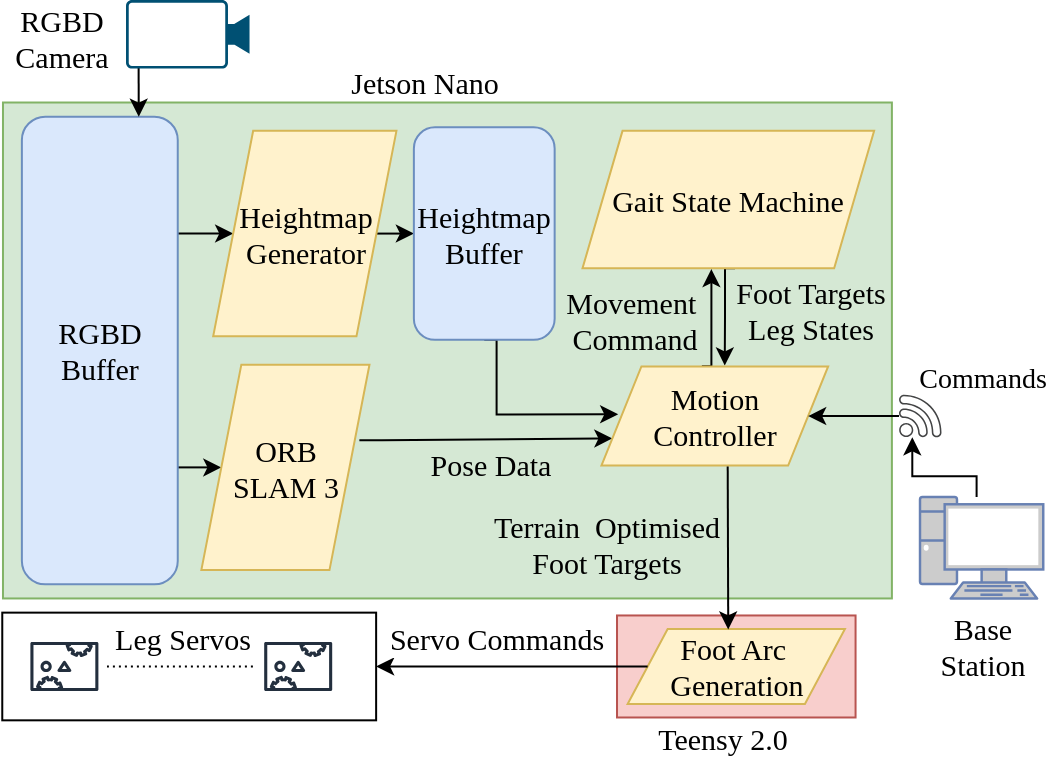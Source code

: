 <mxfile version="24.6.4" type="device">
  <diagram name="Page-1" id="lG8De2kVz9xpSGzBGEht">
    <mxGraphModel dx="971" dy="413" grid="1" gridSize="10" guides="1" tooltips="1" connect="1" arrows="1" fold="1" page="1" pageScale="1" pageWidth="850" pageHeight="1100" math="0" shadow="0">
      <root>
        <mxCell id="0" />
        <mxCell id="1" parent="0" />
        <mxCell id="ZItNkTqEjzm96P1Mz5gD-7" value="RGBD Camera" style="text;html=1;align=center;verticalAlign=middle;whiteSpace=wrap;rounded=0;fontFamily=Times New Roman;fontSize=15;fontColor=default;" vertex="1" parent="1">
          <mxGeometry x="301.13" y="54.31" width="60" height="30" as="geometry" />
        </mxCell>
        <mxCell id="ZItNkTqEjzm96P1Mz5gD-9" value="" style="group" vertex="1" connectable="0" parent="1">
          <mxGeometry x="301.135" y="70" width="510" height="360.0" as="geometry" />
        </mxCell>
        <mxCell id="e1xdWEfrCJZq1pd0oHmg-14" value="" style="rounded=0;whiteSpace=wrap;html=1;fillColor=#d5e8d4;strokeColor=#82b366;" parent="ZItNkTqEjzm96P1Mz5gD-9" vertex="1">
          <mxGeometry x="0.355" y="31.255" width="444.459" height="247.976" as="geometry" />
        </mxCell>
        <mxCell id="e1xdWEfrCJZq1pd0oHmg-40" style="edgeStyle=orthogonalEdgeStyle;rounded=0;orthogonalLoop=1;jettySize=auto;html=1;exitX=1;exitY=0.25;exitDx=0;exitDy=0;entryX=0;entryY=0.5;entryDx=0;entryDy=0;" parent="ZItNkTqEjzm96P1Mz5gD-9" source="e1xdWEfrCJZq1pd0oHmg-15" target="e1xdWEfrCJZq1pd0oHmg-23" edge="1">
          <mxGeometry relative="1" as="geometry" />
        </mxCell>
        <mxCell id="e1xdWEfrCJZq1pd0oHmg-42" style="edgeStyle=orthogonalEdgeStyle;rounded=0;orthogonalLoop=1;jettySize=auto;html=1;exitX=1;exitY=0.75;exitDx=0;exitDy=0;entryX=0;entryY=0.5;entryDx=0;entryDy=0;" parent="ZItNkTqEjzm96P1Mz5gD-9" source="e1xdWEfrCJZq1pd0oHmg-15" target="e1xdWEfrCJZq1pd0oHmg-41" edge="1">
          <mxGeometry relative="1" as="geometry" />
        </mxCell>
        <mxCell id="e1xdWEfrCJZq1pd0oHmg-15" value="&lt;font style=&quot;font-size: 15px;&quot;&gt;RGBD Buffer&lt;/font&gt;" style="rounded=1;whiteSpace=wrap;html=1;fillColor=#dae8fc;strokeColor=#6c8ebf;fontFamily=Times New Roman;fontSize=15;" parent="ZItNkTqEjzm96P1Mz5gD-9" vertex="1">
          <mxGeometry x="9.803" y="38.34" width="77.934" height="233.806" as="geometry" />
        </mxCell>
        <mxCell id="e1xdWEfrCJZq1pd0oHmg-21" value="&lt;font style=&quot;font-size: 15px;&quot;&gt;Jetson Nano&lt;/font&gt;" style="text;html=1;align=center;verticalAlign=middle;whiteSpace=wrap;rounded=0;fontFamily=Times New Roman;fontSize=15;" parent="ZItNkTqEjzm96P1Mz5gD-9" vertex="1">
          <mxGeometry x="161.421" y="10" width="99.189" height="21.255" as="geometry" />
        </mxCell>
        <mxCell id="e1xdWEfrCJZq1pd0oHmg-27" style="edgeStyle=orthogonalEdgeStyle;rounded=0;orthogonalLoop=1;jettySize=auto;html=1;" parent="ZItNkTqEjzm96P1Mz5gD-9" source="e1xdWEfrCJZq1pd0oHmg-23" target="e1xdWEfrCJZq1pd0oHmg-26" edge="1">
          <mxGeometry relative="1" as="geometry">
            <Array as="points">
              <mxPoint x="192.972" y="95.135" />
              <mxPoint x="192.972" y="95.135" />
            </Array>
          </mxGeometry>
        </mxCell>
        <mxCell id="e1xdWEfrCJZq1pd0oHmg-23" value="&lt;font style=&quot;font-size: 15px;&quot;&gt;Heightmap&lt;/font&gt;&lt;div&gt;&lt;span style=&quot;background-color: initial;&quot;&gt;Generator&lt;/span&gt;&lt;/div&gt;" style="shape=parallelogram;perimeter=parallelogramPerimeter;whiteSpace=wrap;html=1;fixedSize=1;fillColor=#fff2cc;strokeColor=#d6b656;fontFamily=Times New Roman;fontSize=15;" parent="ZItNkTqEjzm96P1Mz5gD-9" vertex="1">
          <mxGeometry x="105.45" y="45.425" width="91.641" height="102.733" as="geometry" />
        </mxCell>
        <mxCell id="e1xdWEfrCJZq1pd0oHmg-66" style="edgeStyle=orthogonalEdgeStyle;rounded=0;orthogonalLoop=1;jettySize=auto;html=1;exitX=0.5;exitY=1;exitDx=0;exitDy=0;entryX=0.074;entryY=0.483;entryDx=0;entryDy=0;entryPerimeter=0;" parent="ZItNkTqEjzm96P1Mz5gD-9" source="e1xdWEfrCJZq1pd0oHmg-26" target="e1xdWEfrCJZq1pd0oHmg-65" edge="1">
          <mxGeometry relative="1" as="geometry">
            <Array as="points">
              <mxPoint x="247.149" y="187.126" />
            </Array>
          </mxGeometry>
        </mxCell>
        <mxCell id="e1xdWEfrCJZq1pd0oHmg-26" value="&lt;font style=&quot;font-size: 15px;&quot;&gt;Heightmap&lt;/font&gt;&lt;div style=&quot;font-size: 15px;&quot;&gt;&lt;font style=&quot;font-size: 15px;&quot;&gt;Buffer&lt;/font&gt;&lt;/div&gt;" style="rounded=1;whiteSpace=wrap;html=1;fillColor=#dae8fc;strokeColor=#6c8ebf;fontFamily=Times New Roman;fontSize=15;" parent="ZItNkTqEjzm96P1Mz5gD-9" vertex="1">
          <mxGeometry x="205.807" y="43.654" width="70.386" height="106.275" as="geometry" />
        </mxCell>
        <mxCell id="rOt2xWO_gpcYSJmfYHu1-3" style="edgeStyle=orthogonalEdgeStyle;rounded=0;orthogonalLoop=1;jettySize=auto;html=1;exitX=0.523;exitY=1;exitDx=0;exitDy=0;entryX=0.544;entryY=-0.01;entryDx=0;entryDy=0;entryPerimeter=0;exitPerimeter=0;" parent="ZItNkTqEjzm96P1Mz5gD-9" source="e1xdWEfrCJZq1pd0oHmg-35" target="e1xdWEfrCJZq1pd0oHmg-65" edge="1">
          <mxGeometry relative="1" as="geometry">
            <mxPoint x="392.213" y="113.264" as="sourcePoint" />
            <mxPoint x="391.682" y="162.328" as="targetPoint" />
            <Array as="points">
              <mxPoint x="361.35" y="138.649" />
              <mxPoint x="361.35" y="138.649" />
            </Array>
          </mxGeometry>
        </mxCell>
        <mxCell id="rOt2xWO_gpcYSJmfYHu1-9" value="Foot Targets&lt;div style=&quot;font-size: 15px;&quot;&gt;Leg States&lt;/div&gt;" style="edgeLabel;html=1;align=center;verticalAlign=middle;resizable=0;points=[];strokeColor=#d6b656;fontFamily=Times New Roman;fontSize=15;fontColor=default;fillColor=#fff2cc;labelBackgroundColor=none;" parent="rOt2xWO_gpcYSJmfYHu1-3" vertex="1" connectable="0">
          <mxGeometry x="0.011" relative="1" as="geometry">
            <mxPoint x="42" y="-1" as="offset" />
          </mxGeometry>
        </mxCell>
        <mxCell id="e1xdWEfrCJZq1pd0oHmg-35" value="&lt;font style=&quot;font-size: 15px;&quot;&gt;Gait State Machine&lt;/font&gt;" style="shape=parallelogram;perimeter=parallelogramPerimeter;whiteSpace=wrap;html=1;fixedSize=1;fillColor=#fff2cc;strokeColor=#d6b656;fontFamily=Times New Roman;fontSize=15;" parent="ZItNkTqEjzm96P1Mz5gD-9" vertex="1">
          <mxGeometry x="290.118" y="45.425" width="145.824" height="68.725" as="geometry" />
        </mxCell>
        <mxCell id="rOt2xWO_gpcYSJmfYHu1-12" style="edgeStyle=orthogonalEdgeStyle;rounded=0;orthogonalLoop=1;jettySize=auto;html=1;exitX=0.94;exitY=0.368;exitDx=0;exitDy=0;entryX=0;entryY=0.75;entryDx=0;entryDy=0;fontFamily=Times New Roman;fontSize=17;fontColor=default;exitPerimeter=0;" parent="ZItNkTqEjzm96P1Mz5gD-9" source="e1xdWEfrCJZq1pd0oHmg-41" target="e1xdWEfrCJZq1pd0oHmg-65" edge="1">
          <mxGeometry relative="1" as="geometry">
            <Array as="points">
              <mxPoint x="189.761" y="199.879" />
            </Array>
          </mxGeometry>
        </mxCell>
        <mxCell id="rOt2xWO_gpcYSJmfYHu1-13" value="Pose Data" style="edgeLabel;html=1;align=center;verticalAlign=middle;resizable=0;points=[];strokeColor=#d6b656;fontFamily=Times New Roman;fontSize=15;fontColor=default;fillColor=#fff2cc;labelBackgroundColor=none;" parent="rOt2xWO_gpcYSJmfYHu1-12" vertex="1" connectable="0">
          <mxGeometry x="-0.007" y="1" relative="1" as="geometry">
            <mxPoint x="2" y="13" as="offset" />
          </mxGeometry>
        </mxCell>
        <mxCell id="e1xdWEfrCJZq1pd0oHmg-41" value="&lt;span style=&quot;font-size: 15px;&quot;&gt;ORB&lt;/span&gt;&lt;div&gt;&lt;span style=&quot;font-size: 15px;&quot;&gt;SLAM 3&lt;/span&gt;&lt;/div&gt;" style="shape=parallelogram;perimeter=parallelogramPerimeter;whiteSpace=wrap;html=1;fixedSize=1;fillColor=#fff2cc;strokeColor=#d6b656;fontFamily=Times New Roman;fontSize=15;" parent="ZItNkTqEjzm96P1Mz5gD-9" vertex="1">
          <mxGeometry x="99.533" y="162.328" width="84.073" height="102.733" as="geometry" />
        </mxCell>
        <mxCell id="e1xdWEfrCJZq1pd0oHmg-52" value="" style="rounded=0;whiteSpace=wrap;html=1;" parent="ZItNkTqEjzm96P1Mz5gD-9" vertex="1">
          <mxGeometry y="286.32" width="186.928" height="53.843" as="geometry" />
        </mxCell>
        <mxCell id="e1xdWEfrCJZq1pd0oHmg-57" style="edgeStyle=orthogonalEdgeStyle;rounded=0;orthogonalLoop=1;jettySize=auto;html=1;endArrow=none;endFill=0;dashed=1;dashPattern=1 2;" parent="ZItNkTqEjzm96P1Mz5gD-9" source="e1xdWEfrCJZq1pd0oHmg-55" target="e1xdWEfrCJZq1pd0oHmg-56" edge="1">
          <mxGeometry relative="1" as="geometry" />
        </mxCell>
        <mxCell id="e1xdWEfrCJZq1pd0oHmg-58" value="&lt;font style=&quot;font-size: 15px;&quot;&gt;Leg Servos&lt;/font&gt;" style="edgeLabel;html=1;align=center;verticalAlign=middle;resizable=0;points=[];fontFamily=Times New Roman;fontSize=15;" parent="e1xdWEfrCJZq1pd0oHmg-57" vertex="1" connectable="0">
          <mxGeometry x="0.075" y="1" relative="1" as="geometry">
            <mxPoint x="-3" y="-13" as="offset" />
          </mxGeometry>
        </mxCell>
        <mxCell id="e1xdWEfrCJZq1pd0oHmg-55" value="" style="sketch=0;outlineConnect=0;fontColor=#232F3E;gradientColor=none;strokeColor=#232F3E;fillColor=#ffffff;dashed=0;verticalLabelPosition=bottom;verticalAlign=top;align=center;html=1;fontSize=12;fontStyle=0;aspect=fixed;shape=mxgraph.aws4.resourceIcon;resIcon=mxgraph.aws4.servo;" parent="ZItNkTqEjzm96P1Mz5gD-9" vertex="1">
          <mxGeometry x="9.808" y="291.984" width="42.509" height="42.509" as="geometry" />
        </mxCell>
        <mxCell id="e1xdWEfrCJZq1pd0oHmg-56" value="" style="sketch=0;outlineConnect=0;fontColor=#232F3E;gradientColor=none;strokeColor=#232F3E;fillColor=#ffffff;dashed=0;verticalLabelPosition=bottom;verticalAlign=top;align=center;html=1;fontSize=12;fontStyle=0;aspect=fixed;shape=mxgraph.aws4.resourceIcon;resIcon=mxgraph.aws4.servo;" parent="ZItNkTqEjzm96P1Mz5gD-9" vertex="1">
          <mxGeometry x="126.705" y="291.984" width="42.509" height="42.509" as="geometry" />
        </mxCell>
        <mxCell id="rOt2xWO_gpcYSJmfYHu1-2" style="edgeStyle=orthogonalEdgeStyle;rounded=0;orthogonalLoop=1;jettySize=auto;html=1;exitX=0.443;exitY=-0.003;exitDx=0;exitDy=0;exitPerimeter=0;entryX=0.442;entryY=1.006;entryDx=0;entryDy=0;entryPerimeter=0;" parent="ZItNkTqEjzm96P1Mz5gD-9" source="e1xdWEfrCJZq1pd0oHmg-65" target="e1xdWEfrCJZq1pd0oHmg-35" edge="1">
          <mxGeometry relative="1" as="geometry">
            <mxPoint x="356.965" y="116.275" as="targetPoint" />
            <Array as="points">
              <mxPoint x="349.88" y="163.036" />
            </Array>
          </mxGeometry>
        </mxCell>
        <mxCell id="rOt2xWO_gpcYSJmfYHu1-8" value="&lt;span style=&quot;font-size: 15px;&quot;&gt;Movement&amp;nbsp;&lt;/span&gt;&lt;div style=&quot;font-size: 15px;&quot;&gt;Command&lt;/div&gt;" style="edgeLabel;html=1;align=center;verticalAlign=middle;resizable=0;points=[];strokeColor=#d6b656;fontFamily=Times New Roman;fontSize=15;fontColor=default;fillColor=#fff2cc;labelBackgroundColor=none;" parent="rOt2xWO_gpcYSJmfYHu1-2" vertex="1" connectable="0">
          <mxGeometry x="-0.368" relative="1" as="geometry">
            <mxPoint x="-39" y="-11" as="offset" />
          </mxGeometry>
        </mxCell>
        <mxCell id="e1xdWEfrCJZq1pd0oHmg-65" value="&lt;font style=&quot;font-size: 15px;&quot;&gt;Motion&lt;/font&gt;&lt;div&gt;&lt;font style=&quot;font-size: 15px;&quot;&gt;Controller&lt;/font&gt;&lt;/div&gt;" style="shape=parallelogram;perimeter=parallelogramPerimeter;whiteSpace=wrap;html=1;fixedSize=1;fillColor=#fff2cc;strokeColor=#d6b656;fontFamily=Times New Roman;fontSize=15;" parent="ZItNkTqEjzm96P1Mz5gD-9" vertex="1">
          <mxGeometry x="299.577" y="163.214" width="113.359" height="49.595" as="geometry" />
        </mxCell>
        <mxCell id="e1xdWEfrCJZq1pd0oHmg-76" style="edgeStyle=orthogonalEdgeStyle;rounded=0;orthogonalLoop=1;jettySize=auto;html=1;entryX=1;entryY=0.5;entryDx=0;entryDy=0;" parent="ZItNkTqEjzm96P1Mz5gD-9" source="e1xdWEfrCJZq1pd0oHmg-75" target="e1xdWEfrCJZq1pd0oHmg-65" edge="1">
          <mxGeometry relative="1" as="geometry" />
        </mxCell>
        <mxCell id="e1xdWEfrCJZq1pd0oHmg-87" value="&lt;font style=&quot;font-size: 14px;&quot;&gt;Commands&lt;/font&gt;" style="edgeLabel;html=1;align=center;verticalAlign=middle;resizable=0;points=[];fontFamily=Times New Roman;fontSize=14;" parent="e1xdWEfrCJZq1pd0oHmg-76" vertex="1" connectable="0">
          <mxGeometry x="-0.432" y="1" relative="1" as="geometry">
            <mxPoint x="54" y="-19" as="offset" />
          </mxGeometry>
        </mxCell>
        <mxCell id="e1xdWEfrCJZq1pd0oHmg-75" value="" style="sketch=0;pointerEvents=1;shadow=0;dashed=0;html=1;strokeColor=none;fillColor=#434445;aspect=fixed;labelPosition=center;verticalLabelPosition=bottom;verticalAlign=top;align=center;outlineConnect=0;shape=mxgraph.vvd.wi_fi;" parent="ZItNkTqEjzm96P1Mz5gD-9" vertex="1">
          <mxGeometry x="448.375" y="177.384" width="21.255" height="21.255" as="geometry" />
        </mxCell>
        <mxCell id="e1xdWEfrCJZq1pd0oHmg-86" style="edgeStyle=orthogonalEdgeStyle;rounded=0;orthogonalLoop=1;jettySize=auto;html=1;" parent="ZItNkTqEjzm96P1Mz5gD-9" source="e1xdWEfrCJZq1pd0oHmg-80" target="e1xdWEfrCJZq1pd0oHmg-75" edge="1">
          <mxGeometry relative="1" as="geometry">
            <Array as="points">
              <mxPoint x="487.161" y="218.108" />
              <mxPoint x="454.999" y="218.108" />
            </Array>
          </mxGeometry>
        </mxCell>
        <mxCell id="e1xdWEfrCJZq1pd0oHmg-80" value="&lt;span style=&quot;color: rgb(0, 0, 0); text-wrap: wrap;&quot;&gt;Base Station&lt;/span&gt;" style="fontColor=#0066CC;verticalAlign=top;verticalLabelPosition=bottom;labelPosition=center;align=center;html=1;outlineConnect=0;fillColor=#CCCCCC;strokeColor=#6881B3;gradientColor=none;gradientDirection=north;strokeWidth=2;shape=mxgraph.networks.pc;fontFamily=Times New Roman;fontSize=15;" parent="ZItNkTqEjzm96P1Mz5gD-9" vertex="1">
          <mxGeometry x="458.87" y="228.51" width="61.62" height="50.72" as="geometry" />
        </mxCell>
        <mxCell id="rOt2xWO_gpcYSJmfYHu1-16" value="" style="rounded=0;whiteSpace=wrap;html=1;strokeColor=#b85450;align=center;verticalAlign=middle;fontFamily=Times New Roman;fontSize=17;fillColor=#f8cecc;" parent="ZItNkTqEjzm96P1Mz5gD-9" vertex="1">
          <mxGeometry x="307.371" y="287.733" width="119.274" height="51.012" as="geometry" />
        </mxCell>
        <mxCell id="rOt2xWO_gpcYSJmfYHu1-18" value="&lt;font style=&quot;font-size: 15px;&quot;&gt;Foot Arc&amp;nbsp;&lt;/font&gt;&lt;div style=&quot;font-size: 15px;&quot;&gt;&lt;font style=&quot;font-size: 15px;&quot;&gt;Generation&lt;/font&gt;&lt;/div&gt;" style="shape=parallelogram;perimeter=parallelogramPerimeter;whiteSpace=wrap;html=1;fixedSize=1;fillColor=#fff2cc;strokeColor=#d6b656;fontFamily=Times New Roman;fontSize=15;" parent="ZItNkTqEjzm96P1Mz5gD-9" vertex="1">
          <mxGeometry x="312.685" y="294.464" width="108.647" height="37.551" as="geometry" />
        </mxCell>
        <mxCell id="rOt2xWO_gpcYSJmfYHu1-4" style="edgeStyle=orthogonalEdgeStyle;rounded=0;orthogonalLoop=1;jettySize=auto;html=1;entryX=0.463;entryY=0.007;entryDx=0;entryDy=0;entryPerimeter=0;exitX=0.557;exitY=1.009;exitDx=0;exitDy=0;exitPerimeter=0;" parent="ZItNkTqEjzm96P1Mz5gD-9" target="rOt2xWO_gpcYSJmfYHu1-18" edge="1" source="e1xdWEfrCJZq1pd0oHmg-65">
          <mxGeometry relative="1" as="geometry">
            <mxPoint x="356.965" y="215.466" as="sourcePoint" />
            <mxPoint x="356.625" y="289.858" as="targetPoint" />
            <Array as="points">
              <mxPoint x="362.865" y="213" />
              <mxPoint x="362.865" y="213" />
            </Array>
          </mxGeometry>
        </mxCell>
        <mxCell id="rOt2xWO_gpcYSJmfYHu1-14" value="Terrain&amp;nbsp; Optimised&lt;div style=&quot;font-size: 15px;&quot;&gt;Foot Targets&lt;/div&gt;" style="edgeLabel;html=1;align=center;verticalAlign=middle;resizable=0;points=[];strokeColor=#d6b656;fontFamily=Times New Roman;fontSize=15;fontColor=default;fillColor=#fff2cc;labelBackgroundColor=none;" parent="rOt2xWO_gpcYSJmfYHu1-4" vertex="1" connectable="0">
          <mxGeometry x="-0.245" y="2" relative="1" as="geometry">
            <mxPoint x="-63" y="8" as="offset" />
          </mxGeometry>
        </mxCell>
        <mxCell id="e1xdWEfrCJZq1pd0oHmg-53" style="edgeStyle=orthogonalEdgeStyle;rounded=0;orthogonalLoop=1;jettySize=auto;html=1;entryX=1;entryY=0.5;entryDx=0;entryDy=0;exitX=0;exitY=0.5;exitDx=0;exitDy=0;" parent="ZItNkTqEjzm96P1Mz5gD-9" source="rOt2xWO_gpcYSJmfYHu1-18" target="e1xdWEfrCJZq1pd0oHmg-52" edge="1">
          <mxGeometry relative="1" as="geometry">
            <mxPoint x="300.286" y="313.239" as="sourcePoint" />
            <Array as="points" />
          </mxGeometry>
        </mxCell>
        <mxCell id="e1xdWEfrCJZq1pd0oHmg-54" value="&lt;font style=&quot;font-size: 15px;&quot;&gt;Servo Commands&lt;/font&gt;" style="edgeLabel;html=1;align=center;verticalAlign=middle;resizable=0;points=[];fontFamily=Times New Roman;fontSize=15;" parent="e1xdWEfrCJZq1pd0oHmg-53" vertex="1" connectable="0">
          <mxGeometry x="0.198" y="-3" relative="1" as="geometry">
            <mxPoint x="5" y="-11" as="offset" />
          </mxGeometry>
        </mxCell>
        <mxCell id="rOt2xWO_gpcYSJmfYHu1-19" value="Teensy 2.0" style="text;html=1;align=center;verticalAlign=middle;whiteSpace=wrap;rounded=0;fontFamily=Times New Roman;fontSize=15;fontColor=default;" parent="ZItNkTqEjzm96P1Mz5gD-9" vertex="1">
          <mxGeometry x="326.854" y="338.745" width="67.307" height="21.255" as="geometry" />
        </mxCell>
        <mxCell id="ZItNkTqEjzm96P1Mz5gD-10" style="edgeStyle=orthogonalEdgeStyle;rounded=0;orthogonalLoop=1;jettySize=auto;html=1;exitX=0.898;exitY=0.019;exitDx=0;exitDy=0;exitPerimeter=0;entryX=0.75;entryY=0;entryDx=0;entryDy=0;fontFamily=Times New Roman;fontSize=15;fontColor=default;" edge="1" parent="1" source="e1xdWEfrCJZq1pd0oHmg-89" target="e1xdWEfrCJZq1pd0oHmg-15">
          <mxGeometry relative="1" as="geometry" />
        </mxCell>
        <mxCell id="e1xdWEfrCJZq1pd0oHmg-89" value="" style="points=[[0,0.5,0],[0.19,0.02,0],[0.59,0,0],[0.985,0.02,0],[1,0.5,0],[0.985,0.98,0],[0.59,1,0],[0.19,0.98,0]];verticalLabelPosition=bottom;sketch=0;html=1;verticalAlign=top;aspect=fixed;align=center;pointerEvents=1;shape=mxgraph.cisco19.camera;fillColor=#005073;strokeColor=none;direction=west;fontFamily=Times New Roman;fontSize=15;" parent="1" vertex="1">
          <mxGeometry x="363.005" y="50" width="61.76" height="34.31" as="geometry" />
        </mxCell>
      </root>
    </mxGraphModel>
  </diagram>
</mxfile>
